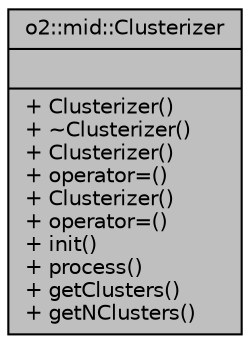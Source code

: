digraph "o2::mid::Clusterizer"
{
 // INTERACTIVE_SVG=YES
  bgcolor="transparent";
  edge [fontname="Helvetica",fontsize="10",labelfontname="Helvetica",labelfontsize="10"];
  node [fontname="Helvetica",fontsize="10",shape=record];
  Node1 [label="{o2::mid::Clusterizer\n||+ Clusterizer()\l+ ~Clusterizer()\l+ Clusterizer()\l+ operator=()\l+ Clusterizer()\l+ operator=()\l+ init()\l+ process()\l+ getClusters()\l+ getNClusters()\l}",height=0.2,width=0.4,color="black", fillcolor="grey75", style="filled" fontcolor="black"];
}
